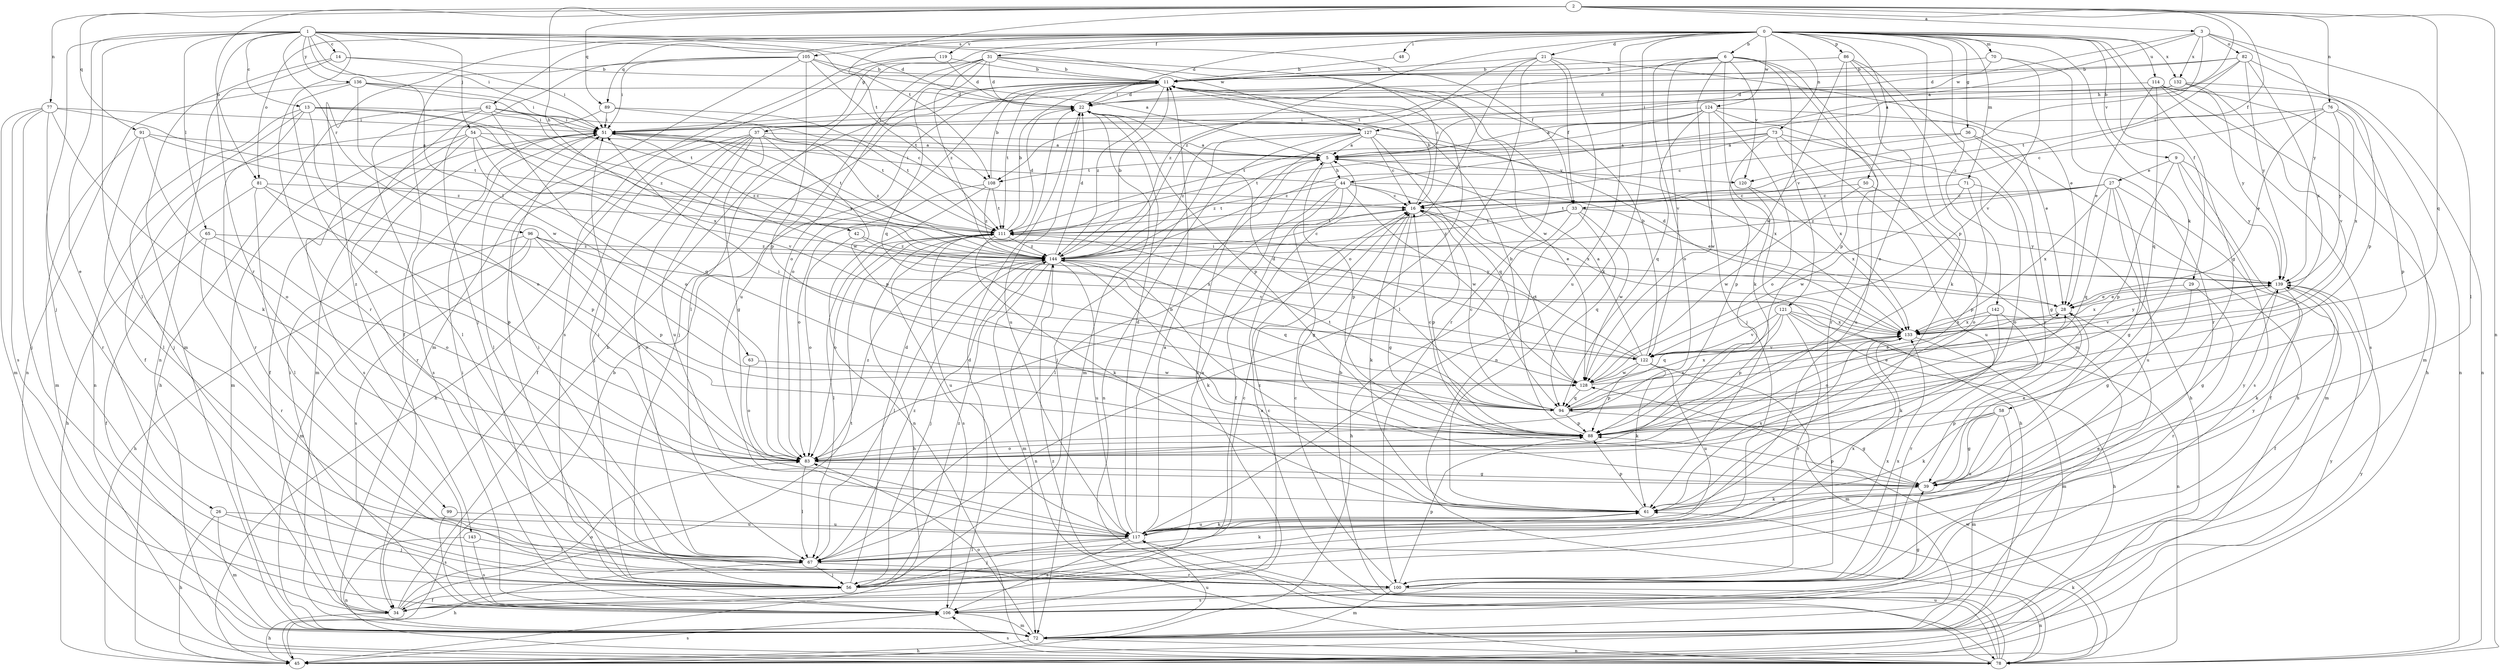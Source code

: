 strict digraph  {
0;
1;
2;
3;
5;
6;
9;
11;
13;
14;
16;
21;
22;
26;
27;
28;
29;
31;
33;
34;
36;
37;
39;
42;
44;
45;
48;
50;
51;
54;
56;
58;
61;
62;
63;
65;
67;
70;
71;
72;
73;
76;
77;
78;
81;
82;
83;
86;
88;
89;
91;
94;
96;
99;
100;
105;
106;
108;
111;
114;
117;
119;
120;
121;
122;
124;
127;
128;
132;
133;
136;
139;
142;
143;
144;
0 -> 6  [label=b];
0 -> 9  [label=b];
0 -> 21  [label=d];
0 -> 22  [label=d];
0 -> 29  [label=f];
0 -> 31  [label=f];
0 -> 36  [label=g];
0 -> 37  [label=g];
0 -> 39  [label=g];
0 -> 48  [label=i];
0 -> 50  [label=i];
0 -> 58  [label=k];
0 -> 61  [label=k];
0 -> 62  [label=l];
0 -> 70  [label=m];
0 -> 71  [label=m];
0 -> 73  [label=n];
0 -> 81  [label=o];
0 -> 86  [label=p];
0 -> 88  [label=p];
0 -> 89  [label=q];
0 -> 105  [label=s];
0 -> 114  [label=u];
0 -> 117  [label=u];
0 -> 119  [label=v];
0 -> 124  [label=w];
0 -> 132  [label=x];
0 -> 142  [label=z];
0 -> 143  [label=z];
0 -> 144  [label=z];
1 -> 13  [label=c];
1 -> 14  [label=c];
1 -> 22  [label=d];
1 -> 26  [label=e];
1 -> 33  [label=f];
1 -> 51  [label=i];
1 -> 54  [label=j];
1 -> 56  [label=j];
1 -> 63  [label=l];
1 -> 65  [label=l];
1 -> 67  [label=l];
1 -> 96  [label=r];
1 -> 99  [label=r];
1 -> 100  [label=r];
1 -> 108  [label=t];
1 -> 127  [label=w];
1 -> 136  [label=y];
2 -> 3  [label=a];
2 -> 33  [label=f];
2 -> 42  [label=h];
2 -> 44  [label=h];
2 -> 76  [label=n];
2 -> 77  [label=n];
2 -> 78  [label=n];
2 -> 81  [label=o];
2 -> 89  [label=q];
2 -> 91  [label=q];
2 -> 94  [label=q];
2 -> 108  [label=t];
3 -> 5  [label=a];
3 -> 67  [label=l];
3 -> 82  [label=o];
3 -> 120  [label=v];
3 -> 127  [label=w];
3 -> 132  [label=x];
3 -> 139  [label=y];
5 -> 44  [label=h];
5 -> 88  [label=p];
5 -> 108  [label=t];
5 -> 120  [label=v];
5 -> 144  [label=z];
6 -> 11  [label=b];
6 -> 56  [label=j];
6 -> 61  [label=k];
6 -> 72  [label=m];
6 -> 83  [label=o];
6 -> 100  [label=r];
6 -> 108  [label=t];
6 -> 120  [label=v];
6 -> 121  [label=v];
6 -> 122  [label=v];
9 -> 27  [label=e];
9 -> 72  [label=m];
9 -> 88  [label=p];
9 -> 106  [label=s];
9 -> 139  [label=y];
11 -> 22  [label=d];
11 -> 56  [label=j];
11 -> 83  [label=o];
11 -> 111  [label=t];
11 -> 128  [label=w];
11 -> 144  [label=z];
13 -> 51  [label=i];
13 -> 56  [label=j];
13 -> 78  [label=n];
13 -> 83  [label=o];
13 -> 100  [label=r];
13 -> 133  [label=x];
13 -> 144  [label=z];
14 -> 11  [label=b];
14 -> 51  [label=i];
14 -> 72  [label=m];
14 -> 78  [label=n];
16 -> 11  [label=b];
16 -> 28  [label=e];
16 -> 39  [label=g];
16 -> 61  [label=k];
16 -> 88  [label=p];
16 -> 111  [label=t];
21 -> 11  [label=b];
21 -> 28  [label=e];
21 -> 33  [label=f];
21 -> 67  [label=l];
21 -> 78  [label=n];
21 -> 83  [label=o];
21 -> 144  [label=z];
22 -> 51  [label=i];
22 -> 72  [label=m];
22 -> 88  [label=p];
22 -> 117  [label=u];
26 -> 45  [label=h];
26 -> 56  [label=j];
26 -> 72  [label=m];
26 -> 117  [label=u];
27 -> 16  [label=c];
27 -> 34  [label=f];
27 -> 39  [label=g];
27 -> 94  [label=q];
27 -> 111  [label=t];
27 -> 117  [label=u];
27 -> 133  [label=x];
27 -> 144  [label=z];
28 -> 133  [label=x];
29 -> 28  [label=e];
29 -> 39  [label=g];
29 -> 100  [label=r];
31 -> 11  [label=b];
31 -> 16  [label=c];
31 -> 22  [label=d];
31 -> 67  [label=l];
31 -> 83  [label=o];
31 -> 94  [label=q];
31 -> 100  [label=r];
31 -> 117  [label=u];
31 -> 144  [label=z];
33 -> 45  [label=h];
33 -> 94  [label=q];
33 -> 111  [label=t];
33 -> 128  [label=w];
33 -> 139  [label=y];
33 -> 144  [label=z];
34 -> 11  [label=b];
34 -> 16  [label=c];
34 -> 45  [label=h];
34 -> 51  [label=i];
34 -> 83  [label=o];
34 -> 111  [label=t];
36 -> 5  [label=a];
36 -> 16  [label=c];
36 -> 39  [label=g];
36 -> 45  [label=h];
37 -> 5  [label=a];
37 -> 34  [label=f];
37 -> 39  [label=g];
37 -> 45  [label=h];
37 -> 56  [label=j];
37 -> 67  [label=l];
37 -> 88  [label=p];
37 -> 117  [label=u];
37 -> 144  [label=z];
39 -> 28  [label=e];
39 -> 61  [label=k];
39 -> 88  [label=p];
39 -> 139  [label=y];
42 -> 83  [label=o];
42 -> 122  [label=v];
42 -> 144  [label=z];
44 -> 16  [label=c];
44 -> 28  [label=e];
44 -> 34  [label=f];
44 -> 39  [label=g];
44 -> 51  [label=i];
44 -> 67  [label=l];
44 -> 111  [label=t];
44 -> 128  [label=w];
44 -> 133  [label=x];
45 -> 11  [label=b];
45 -> 106  [label=s];
45 -> 139  [label=y];
48 -> 11  [label=b];
50 -> 16  [label=c];
50 -> 83  [label=o];
50 -> 128  [label=w];
51 -> 5  [label=a];
51 -> 34  [label=f];
51 -> 67  [label=l];
51 -> 106  [label=s];
51 -> 111  [label=t];
51 -> 144  [label=z];
54 -> 5  [label=a];
54 -> 72  [label=m];
54 -> 94  [label=q];
54 -> 100  [label=r];
54 -> 106  [label=s];
54 -> 122  [label=v];
54 -> 139  [label=y];
56 -> 5  [label=a];
56 -> 16  [label=c];
56 -> 22  [label=d];
56 -> 28  [label=e];
56 -> 34  [label=f];
56 -> 133  [label=x];
56 -> 144  [label=z];
58 -> 39  [label=g];
58 -> 61  [label=k];
58 -> 72  [label=m];
58 -> 88  [label=p];
58 -> 117  [label=u];
61 -> 88  [label=p];
61 -> 117  [label=u];
61 -> 133  [label=x];
61 -> 144  [label=z];
62 -> 45  [label=h];
62 -> 51  [label=i];
62 -> 67  [label=l];
62 -> 72  [label=m];
62 -> 83  [label=o];
62 -> 111  [label=t];
62 -> 128  [label=w];
63 -> 83  [label=o];
63 -> 128  [label=w];
65 -> 34  [label=f];
65 -> 83  [label=o];
65 -> 100  [label=r];
65 -> 144  [label=z];
67 -> 45  [label=h];
67 -> 51  [label=i];
67 -> 56  [label=j];
67 -> 61  [label=k];
67 -> 100  [label=r];
67 -> 133  [label=x];
67 -> 144  [label=z];
70 -> 11  [label=b];
70 -> 51  [label=i];
70 -> 100  [label=r];
70 -> 122  [label=v];
71 -> 16  [label=c];
71 -> 83  [label=o];
71 -> 88  [label=p];
71 -> 128  [label=w];
72 -> 45  [label=h];
72 -> 78  [label=n];
72 -> 83  [label=o];
72 -> 117  [label=u];
72 -> 139  [label=y];
73 -> 5  [label=a];
73 -> 45  [label=h];
73 -> 88  [label=p];
73 -> 111  [label=t];
73 -> 117  [label=u];
73 -> 133  [label=x];
73 -> 144  [label=z];
76 -> 16  [label=c];
76 -> 28  [label=e];
76 -> 51  [label=i];
76 -> 88  [label=p];
76 -> 133  [label=x];
76 -> 139  [label=y];
77 -> 51  [label=i];
77 -> 56  [label=j];
77 -> 61  [label=k];
77 -> 72  [label=m];
77 -> 100  [label=r];
77 -> 106  [label=s];
77 -> 111  [label=t];
78 -> 5  [label=a];
78 -> 11  [label=b];
78 -> 61  [label=k];
78 -> 106  [label=s];
78 -> 117  [label=u];
78 -> 128  [label=w];
78 -> 144  [label=z];
81 -> 16  [label=c];
81 -> 45  [label=h];
81 -> 67  [label=l];
81 -> 83  [label=o];
81 -> 88  [label=p];
82 -> 5  [label=a];
82 -> 11  [label=b];
82 -> 22  [label=d];
82 -> 88  [label=p];
82 -> 111  [label=t];
82 -> 133  [label=x];
82 -> 139  [label=y];
83 -> 39  [label=g];
83 -> 67  [label=l];
83 -> 144  [label=z];
86 -> 11  [label=b];
86 -> 61  [label=k];
86 -> 83  [label=o];
86 -> 88  [label=p];
86 -> 100  [label=r];
86 -> 128  [label=w];
88 -> 11  [label=b];
88 -> 16  [label=c];
88 -> 83  [label=o];
89 -> 16  [label=c];
89 -> 34  [label=f];
89 -> 51  [label=i];
89 -> 111  [label=t];
91 -> 5  [label=a];
91 -> 67  [label=l];
91 -> 72  [label=m];
91 -> 83  [label=o];
91 -> 144  [label=z];
94 -> 16  [label=c];
94 -> 22  [label=d];
94 -> 28  [label=e];
94 -> 39  [label=g];
94 -> 51  [label=i];
94 -> 88  [label=p];
94 -> 111  [label=t];
94 -> 133  [label=x];
96 -> 45  [label=h];
96 -> 72  [label=m];
96 -> 83  [label=o];
96 -> 88  [label=p];
96 -> 106  [label=s];
96 -> 133  [label=x];
96 -> 144  [label=z];
99 -> 106  [label=s];
99 -> 117  [label=u];
100 -> 16  [label=c];
100 -> 72  [label=m];
100 -> 78  [label=n];
100 -> 88  [label=p];
100 -> 106  [label=s];
100 -> 133  [label=x];
105 -> 5  [label=a];
105 -> 11  [label=b];
105 -> 34  [label=f];
105 -> 51  [label=i];
105 -> 56  [label=j];
105 -> 72  [label=m];
105 -> 88  [label=p];
105 -> 111  [label=t];
106 -> 22  [label=d];
106 -> 39  [label=g];
106 -> 51  [label=i];
106 -> 72  [label=m];
108 -> 11  [label=b];
108 -> 78  [label=n];
108 -> 83  [label=o];
108 -> 111  [label=t];
108 -> 144  [label=z];
111 -> 11  [label=b];
111 -> 22  [label=d];
111 -> 45  [label=h];
111 -> 61  [label=k];
111 -> 67  [label=l];
111 -> 83  [label=o];
111 -> 106  [label=s];
111 -> 117  [label=u];
111 -> 144  [label=z];
114 -> 22  [label=d];
114 -> 28  [label=e];
114 -> 45  [label=h];
114 -> 72  [label=m];
114 -> 78  [label=n];
114 -> 94  [label=q];
114 -> 106  [label=s];
117 -> 5  [label=a];
117 -> 11  [label=b];
117 -> 22  [label=d];
117 -> 51  [label=i];
117 -> 56  [label=j];
117 -> 61  [label=k];
117 -> 67  [label=l];
117 -> 106  [label=s];
117 -> 139  [label=y];
119 -> 11  [label=b];
119 -> 22  [label=d];
119 -> 56  [label=j];
119 -> 106  [label=s];
120 -> 45  [label=h];
120 -> 133  [label=x];
121 -> 45  [label=h];
121 -> 78  [label=n];
121 -> 88  [label=p];
121 -> 94  [label=q];
121 -> 100  [label=r];
121 -> 122  [label=v];
121 -> 133  [label=x];
122 -> 5  [label=a];
122 -> 11  [label=b];
122 -> 51  [label=i];
122 -> 61  [label=k];
122 -> 72  [label=m];
122 -> 88  [label=p];
122 -> 111  [label=t];
122 -> 117  [label=u];
122 -> 128  [label=w];
124 -> 5  [label=a];
124 -> 28  [label=e];
124 -> 51  [label=i];
124 -> 83  [label=o];
124 -> 94  [label=q];
124 -> 111  [label=t];
124 -> 117  [label=u];
124 -> 128  [label=w];
127 -> 5  [label=a];
127 -> 16  [label=c];
127 -> 56  [label=j];
127 -> 78  [label=n];
127 -> 94  [label=q];
127 -> 106  [label=s];
127 -> 133  [label=x];
127 -> 144  [label=z];
128 -> 16  [label=c];
128 -> 28  [label=e];
128 -> 94  [label=q];
128 -> 133  [label=x];
132 -> 22  [label=d];
132 -> 51  [label=i];
132 -> 78  [label=n];
132 -> 122  [label=v];
132 -> 139  [label=y];
133 -> 22  [label=d];
133 -> 72  [label=m];
133 -> 122  [label=v];
133 -> 139  [label=y];
136 -> 22  [label=d];
136 -> 51  [label=i];
136 -> 78  [label=n];
136 -> 83  [label=o];
136 -> 111  [label=t];
136 -> 128  [label=w];
139 -> 28  [label=e];
139 -> 34  [label=f];
139 -> 39  [label=g];
139 -> 61  [label=k];
139 -> 122  [label=v];
139 -> 133  [label=x];
142 -> 61  [label=k];
142 -> 83  [label=o];
142 -> 100  [label=r];
142 -> 133  [label=x];
143 -> 67  [label=l];
143 -> 78  [label=n];
143 -> 106  [label=s];
144 -> 11  [label=b];
144 -> 16  [label=c];
144 -> 22  [label=d];
144 -> 56  [label=j];
144 -> 61  [label=k];
144 -> 67  [label=l];
144 -> 72  [label=m];
144 -> 78  [label=n];
144 -> 94  [label=q];
144 -> 117  [label=u];
144 -> 139  [label=y];
}
